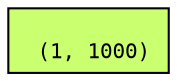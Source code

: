 digraph {
	graph [size="12,12"]
	node [align=left fontname=monospace fontsize=10 height=0.2 ranksep=0.1 shape=box style=filled]
	2769790004976 [label="
 (1, 1000)" fillcolor=darkolivegreen1]
}
